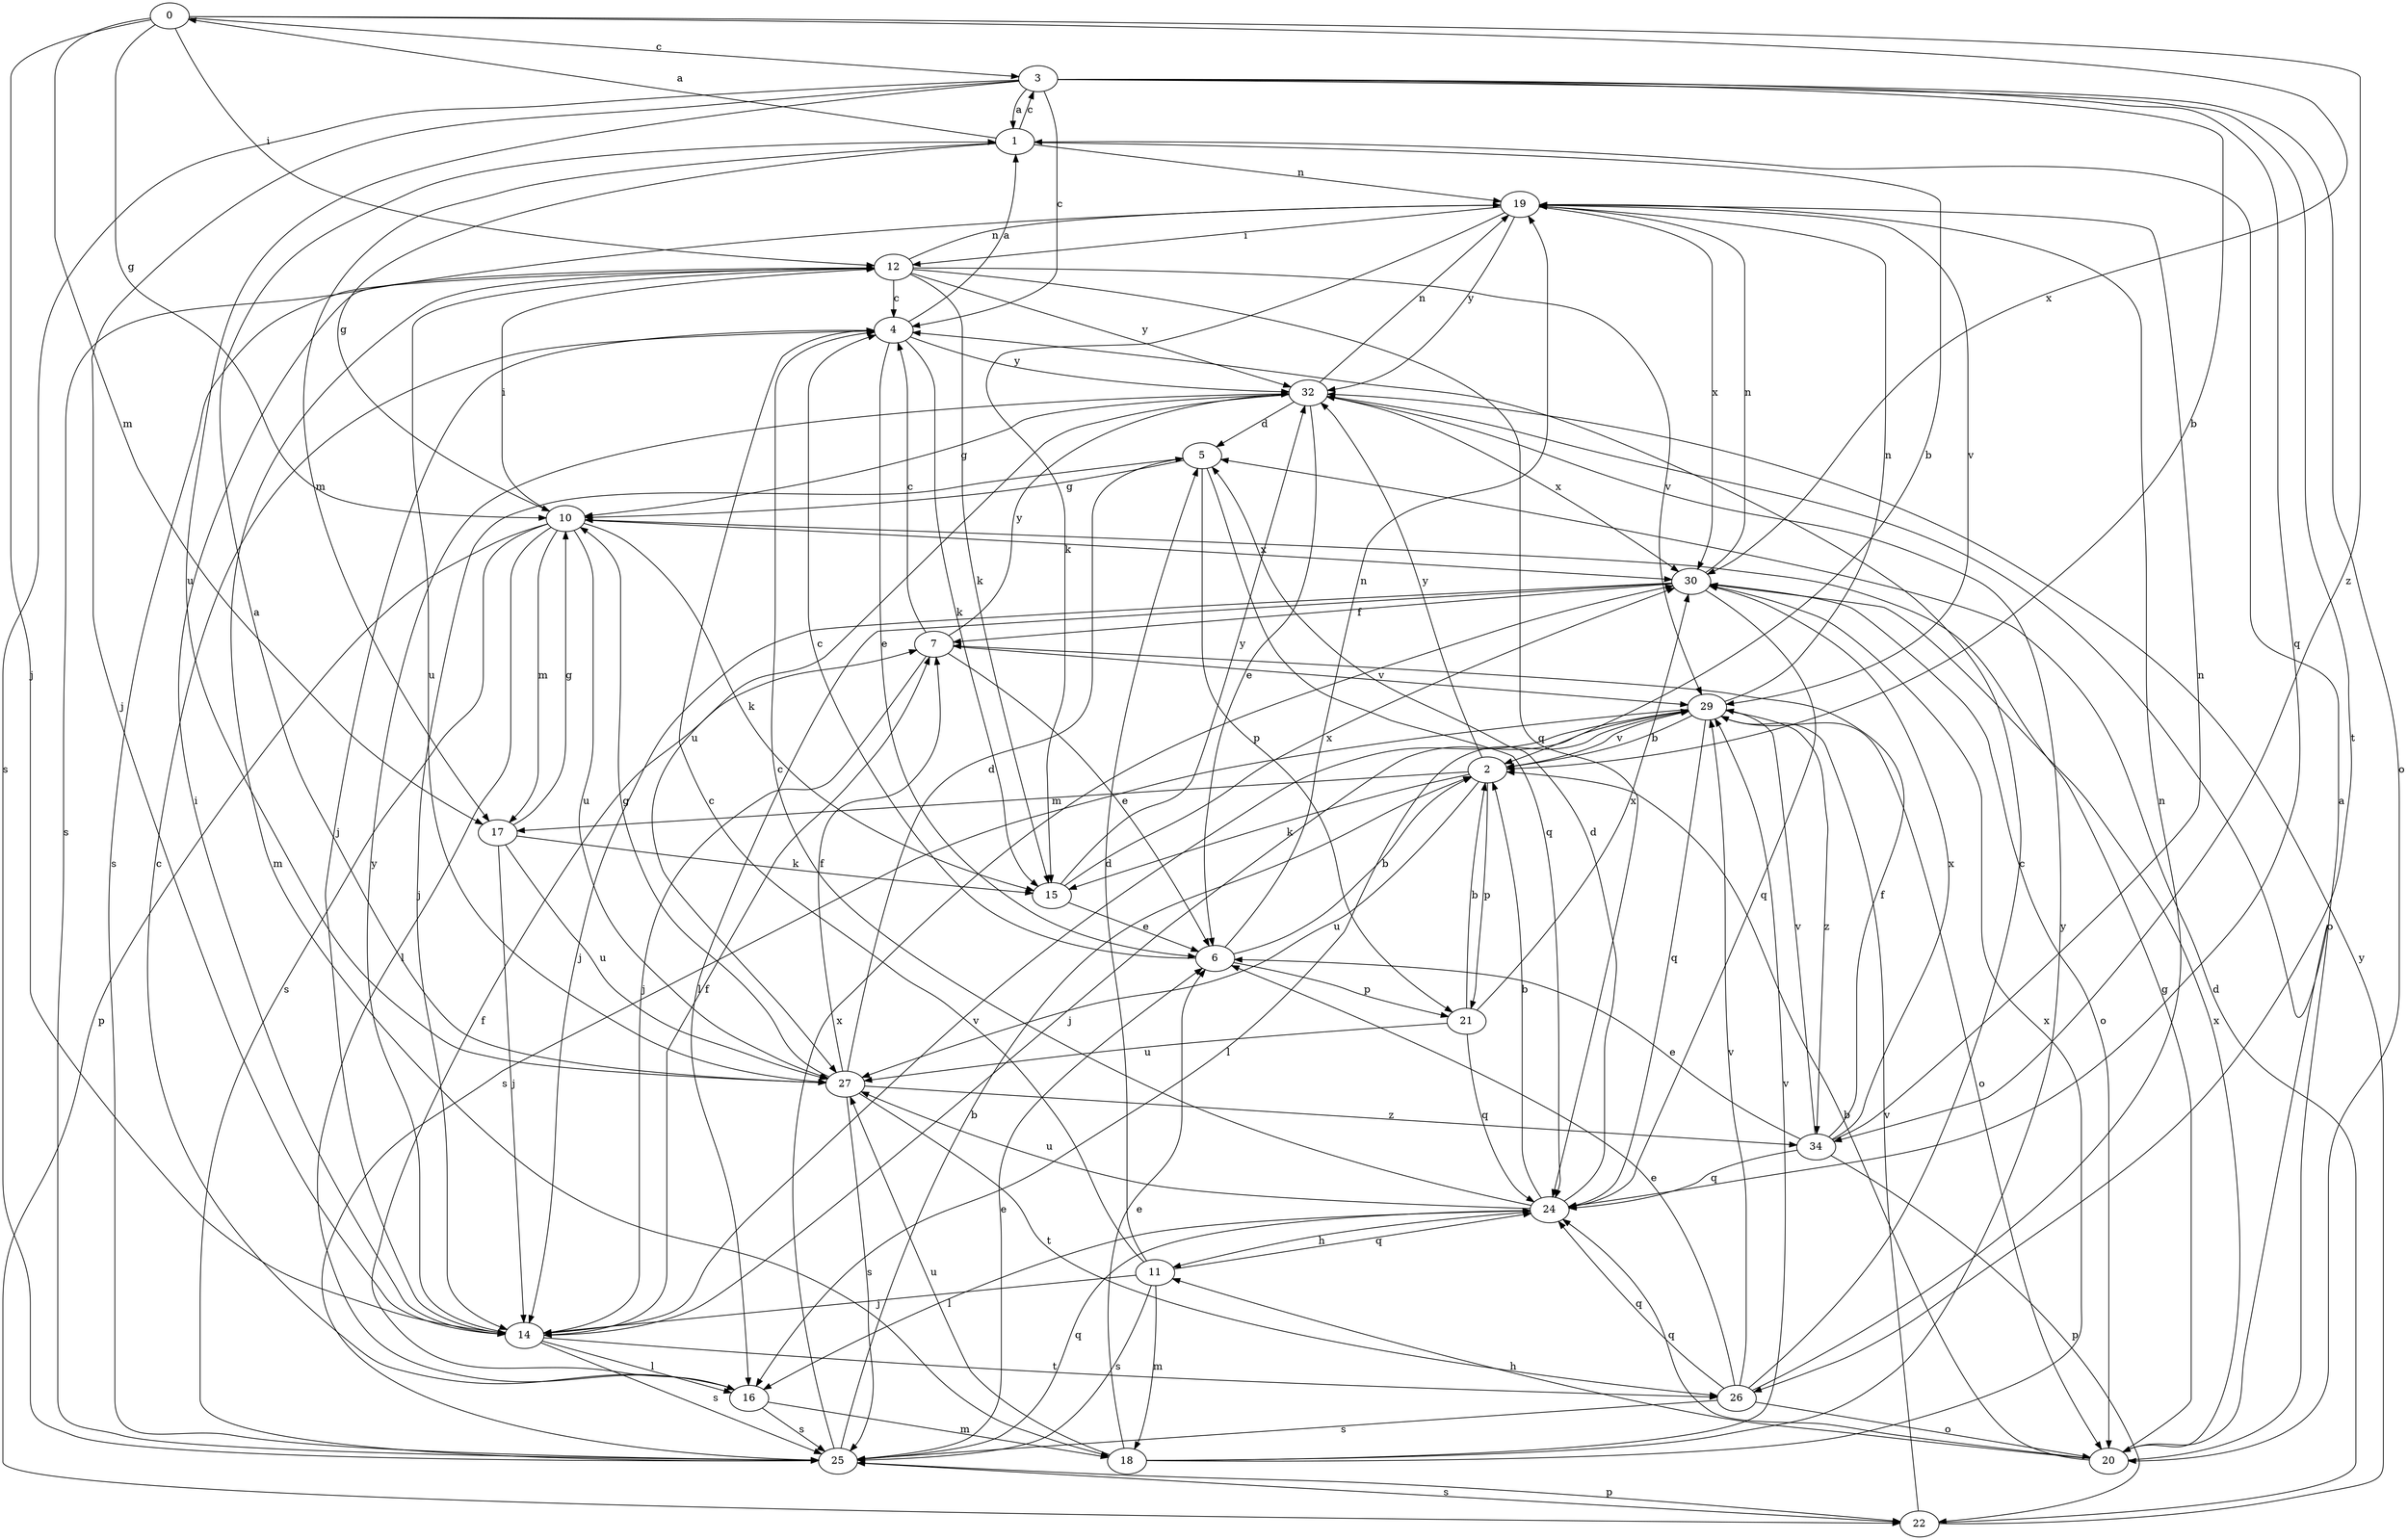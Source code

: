strict digraph  {
0;
1;
2;
3;
4;
5;
6;
7;
10;
11;
12;
14;
15;
16;
17;
18;
19;
20;
21;
22;
24;
25;
26;
27;
29;
30;
32;
34;
0 -> 3  [label=c];
0 -> 10  [label=g];
0 -> 12  [label=i];
0 -> 14  [label=j];
0 -> 17  [label=m];
0 -> 30  [label=x];
0 -> 34  [label=z];
1 -> 0  [label=a];
1 -> 2  [label=b];
1 -> 3  [label=c];
1 -> 10  [label=g];
1 -> 17  [label=m];
1 -> 19  [label=n];
2 -> 15  [label=k];
2 -> 17  [label=m];
2 -> 21  [label=p];
2 -> 27  [label=u];
2 -> 29  [label=v];
2 -> 32  [label=y];
3 -> 1  [label=a];
3 -> 2  [label=b];
3 -> 4  [label=c];
3 -> 14  [label=j];
3 -> 20  [label=o];
3 -> 24  [label=q];
3 -> 25  [label=s];
3 -> 26  [label=t];
3 -> 27  [label=u];
4 -> 1  [label=a];
4 -> 6  [label=e];
4 -> 14  [label=j];
4 -> 15  [label=k];
4 -> 32  [label=y];
5 -> 10  [label=g];
5 -> 14  [label=j];
5 -> 21  [label=p];
5 -> 24  [label=q];
6 -> 2  [label=b];
6 -> 4  [label=c];
6 -> 19  [label=n];
6 -> 21  [label=p];
7 -> 4  [label=c];
7 -> 6  [label=e];
7 -> 14  [label=j];
7 -> 29  [label=v];
7 -> 32  [label=y];
10 -> 12  [label=i];
10 -> 15  [label=k];
10 -> 16  [label=l];
10 -> 17  [label=m];
10 -> 22  [label=p];
10 -> 25  [label=s];
10 -> 27  [label=u];
10 -> 30  [label=x];
11 -> 4  [label=c];
11 -> 5  [label=d];
11 -> 14  [label=j];
11 -> 18  [label=m];
11 -> 24  [label=q];
11 -> 25  [label=s];
12 -> 4  [label=c];
12 -> 15  [label=k];
12 -> 18  [label=m];
12 -> 19  [label=n];
12 -> 24  [label=q];
12 -> 25  [label=s];
12 -> 27  [label=u];
12 -> 29  [label=v];
12 -> 32  [label=y];
14 -> 7  [label=f];
14 -> 12  [label=i];
14 -> 16  [label=l];
14 -> 25  [label=s];
14 -> 26  [label=t];
14 -> 29  [label=v];
14 -> 32  [label=y];
15 -> 6  [label=e];
15 -> 30  [label=x];
15 -> 32  [label=y];
16 -> 4  [label=c];
16 -> 7  [label=f];
16 -> 18  [label=m];
16 -> 25  [label=s];
17 -> 10  [label=g];
17 -> 14  [label=j];
17 -> 15  [label=k];
17 -> 27  [label=u];
18 -> 6  [label=e];
18 -> 27  [label=u];
18 -> 29  [label=v];
18 -> 30  [label=x];
18 -> 32  [label=y];
19 -> 12  [label=i];
19 -> 15  [label=k];
19 -> 25  [label=s];
19 -> 29  [label=v];
19 -> 30  [label=x];
19 -> 32  [label=y];
20 -> 1  [label=a];
20 -> 2  [label=b];
20 -> 10  [label=g];
20 -> 11  [label=h];
20 -> 24  [label=q];
20 -> 30  [label=x];
21 -> 2  [label=b];
21 -> 24  [label=q];
21 -> 27  [label=u];
21 -> 30  [label=x];
22 -> 5  [label=d];
22 -> 25  [label=s];
22 -> 29  [label=v];
22 -> 32  [label=y];
24 -> 2  [label=b];
24 -> 4  [label=c];
24 -> 5  [label=d];
24 -> 11  [label=h];
24 -> 16  [label=l];
24 -> 27  [label=u];
25 -> 2  [label=b];
25 -> 6  [label=e];
25 -> 22  [label=p];
25 -> 24  [label=q];
25 -> 30  [label=x];
26 -> 4  [label=c];
26 -> 6  [label=e];
26 -> 19  [label=n];
26 -> 20  [label=o];
26 -> 24  [label=q];
26 -> 25  [label=s];
26 -> 29  [label=v];
27 -> 1  [label=a];
27 -> 5  [label=d];
27 -> 7  [label=f];
27 -> 10  [label=g];
27 -> 25  [label=s];
27 -> 26  [label=t];
27 -> 34  [label=z];
29 -> 2  [label=b];
29 -> 14  [label=j];
29 -> 16  [label=l];
29 -> 19  [label=n];
29 -> 20  [label=o];
29 -> 24  [label=q];
29 -> 25  [label=s];
29 -> 34  [label=z];
30 -> 7  [label=f];
30 -> 14  [label=j];
30 -> 16  [label=l];
30 -> 19  [label=n];
30 -> 20  [label=o];
30 -> 24  [label=q];
32 -> 5  [label=d];
32 -> 6  [label=e];
32 -> 10  [label=g];
32 -> 19  [label=n];
32 -> 20  [label=o];
32 -> 27  [label=u];
32 -> 30  [label=x];
34 -> 6  [label=e];
34 -> 7  [label=f];
34 -> 19  [label=n];
34 -> 22  [label=p];
34 -> 24  [label=q];
34 -> 29  [label=v];
34 -> 30  [label=x];
}
